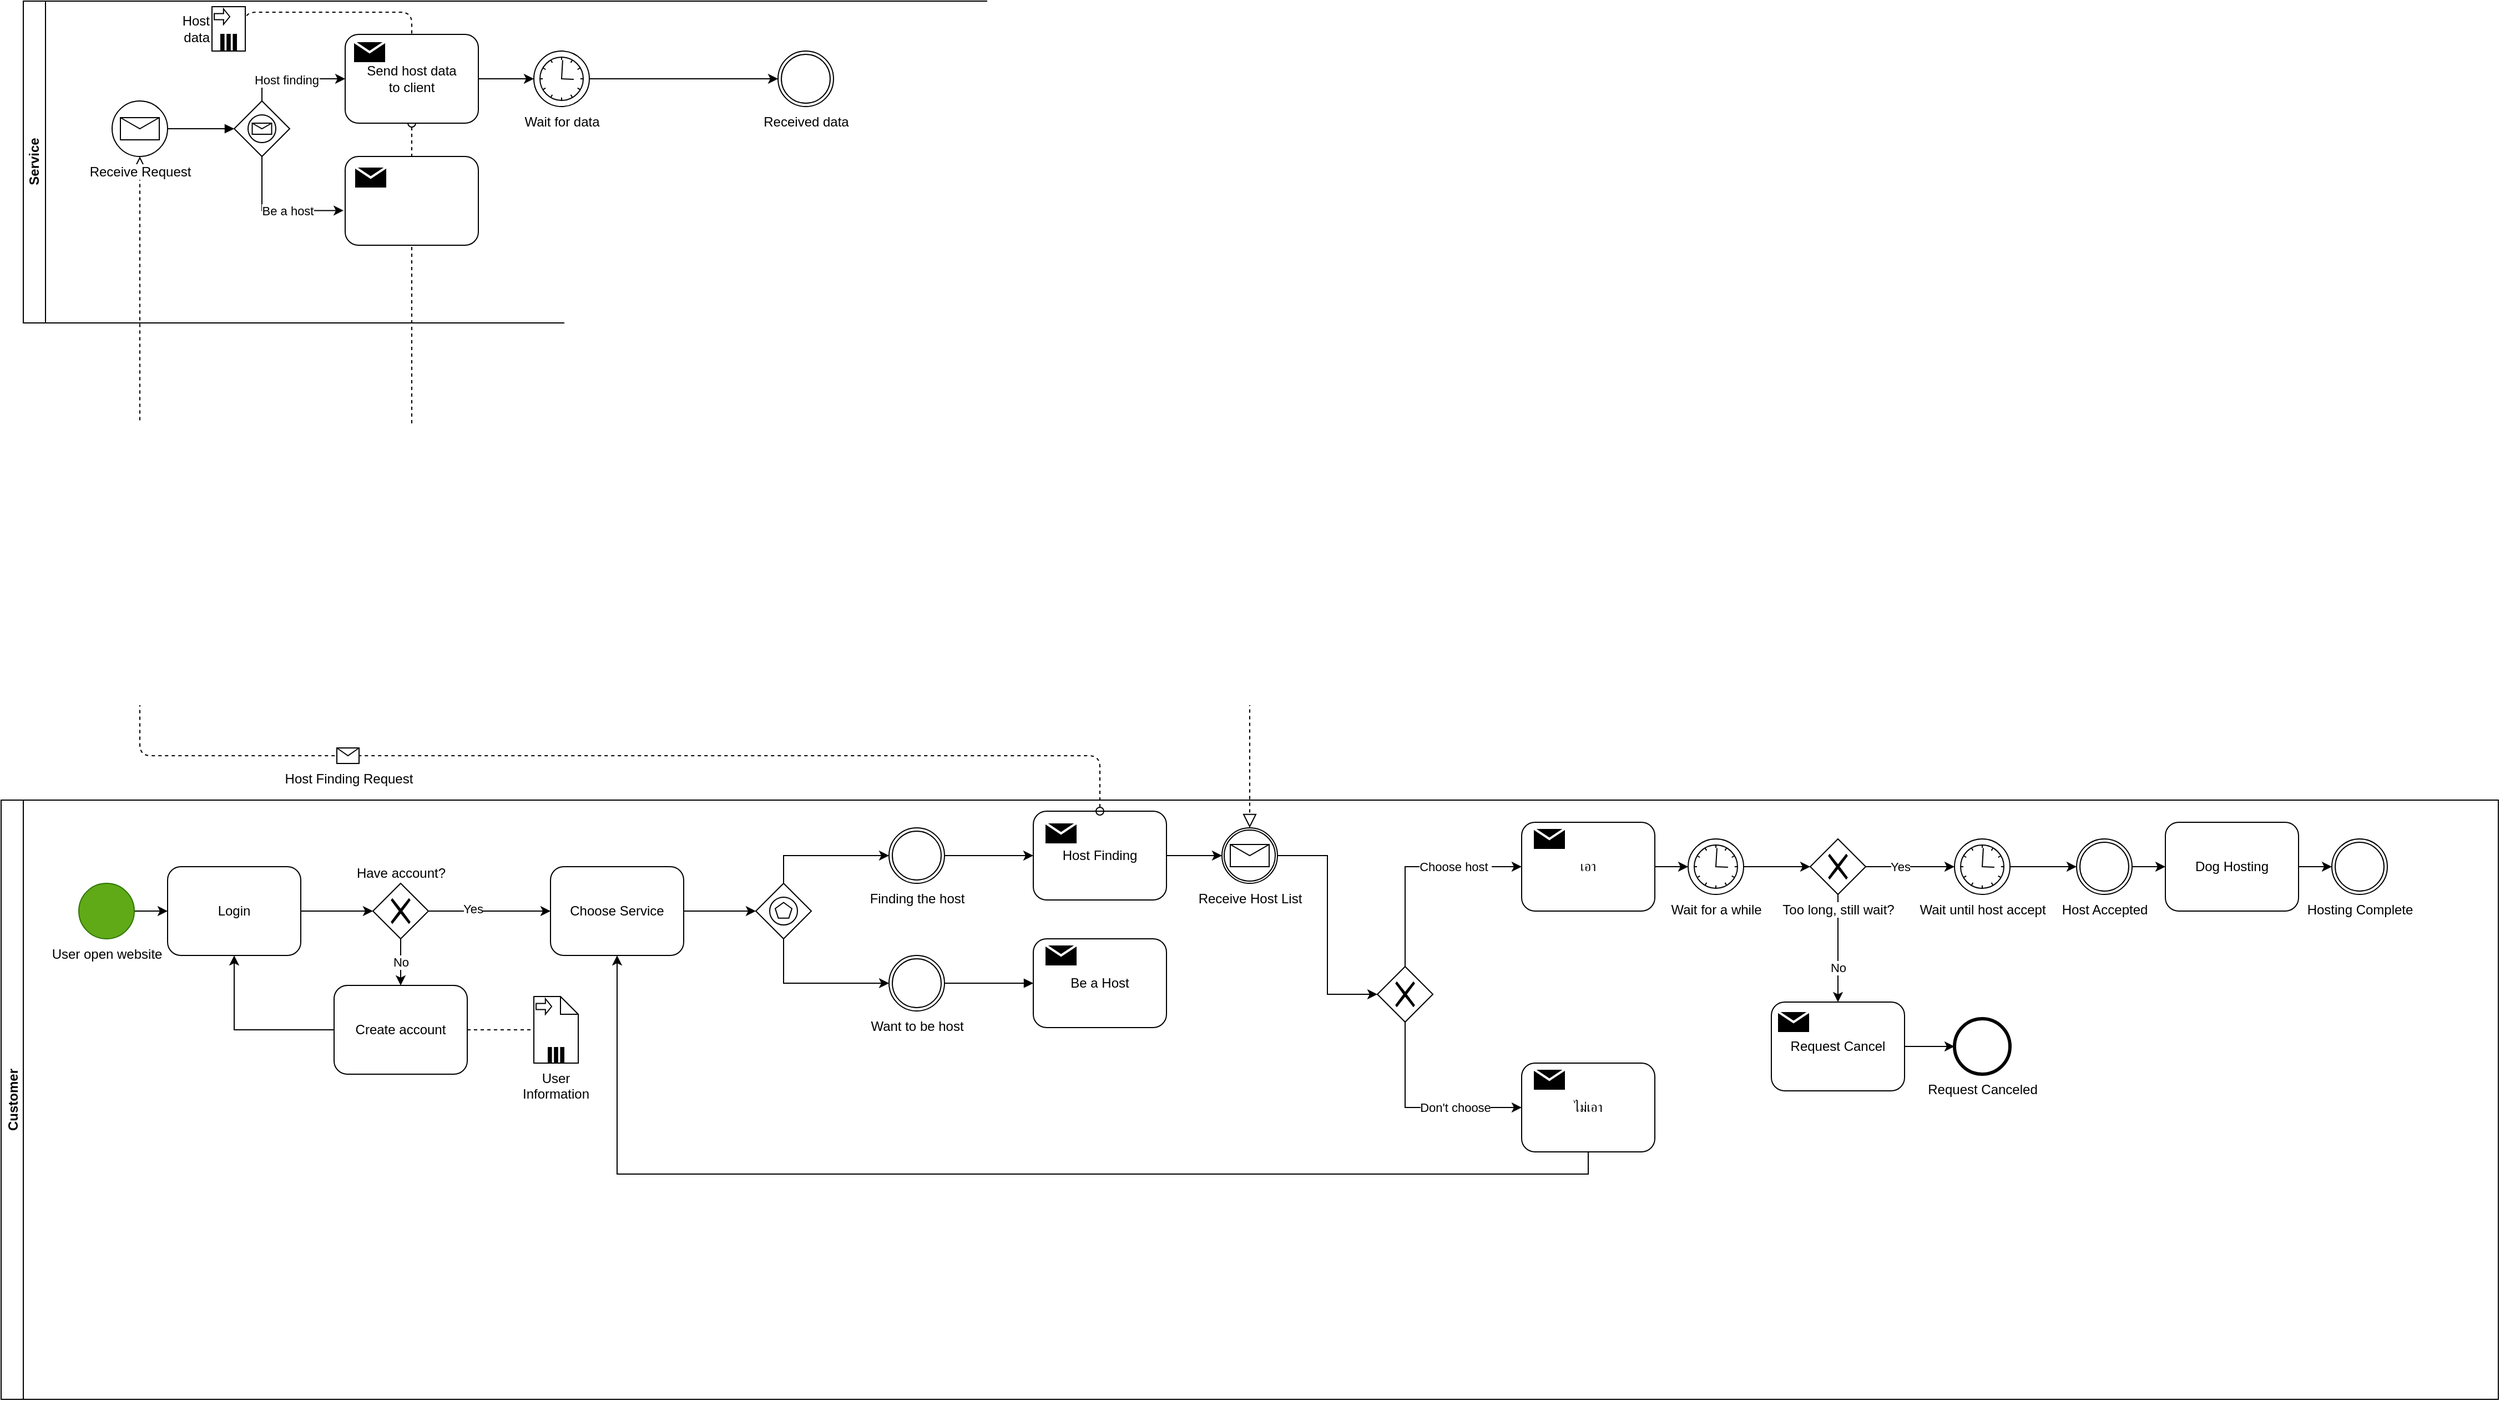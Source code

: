 <mxfile version="14.2.9" type="github">
  <diagram id="IrETMiKT1PBol7SlZVVF" name="Page-1">
    <mxGraphModel dx="4120" dy="3524" grid="1" gridSize="10" guides="1" tooltips="1" connect="1" arrows="1" fold="1" page="1" pageScale="1" pageWidth="2336" pageHeight="1654" math="0" shadow="0">
      <root>
        <mxCell id="0" />
        <mxCell id="1" parent="0" />
        <mxCell id="6" value="Customer" style="swimlane;startSize=20;horizontal=0;labelPosition=center;verticalLabelPosition=middle;align=center;verticalAlign=middle;" parent="1" vertex="1">
          <mxGeometry x="30" y="-10" width="2250" height="540" as="geometry" />
        </mxCell>
        <mxCell id="16" style="edgeStyle=orthogonalEdgeStyle;rounded=0;orthogonalLoop=1;jettySize=auto;html=1;entryX=0;entryY=0.5;entryDx=0;entryDy=0;" parent="6" source="7" target="15" edge="1">
          <mxGeometry relative="1" as="geometry" />
        </mxCell>
        <mxCell id="7" value="&lt;span style=&quot;&quot;&gt;User open website&lt;/span&gt;" style="shape=mxgraph.bpmn.shape;html=1;verticalLabelPosition=bottom;labelBackgroundColor=#FFFFFF;verticalAlign=top;align=center;perimeter=ellipsePerimeter;outlineConnect=0;outline=standard;symbol=general;fillColor=#60a917;strokeColor=#2D7600;" parent="6" vertex="1">
          <mxGeometry x="70" y="75" width="50" height="50" as="geometry" />
        </mxCell>
        <mxCell id="8" value="&lt;span style=&quot;&quot;&gt;Have account?&lt;/span&gt;" style="shape=mxgraph.bpmn.shape;html=1;verticalLabelPosition=top;labelBackgroundColor=#FFFFFF;verticalAlign=bottom;align=center;perimeter=rhombusPerimeter;background=gateway;outlineConnect=0;outline=none;symbol=exclusiveGw;labelPosition=center;" parent="6" vertex="1">
          <mxGeometry x="335" y="75" width="50" height="50" as="geometry" />
        </mxCell>
        <mxCell id="18" style="edgeStyle=orthogonalEdgeStyle;rounded=0;orthogonalLoop=1;jettySize=auto;html=1;entryX=0.5;entryY=1;entryDx=0;entryDy=0;" parent="6" source="10" target="15" edge="1">
          <mxGeometry relative="1" as="geometry" />
        </mxCell>
        <mxCell id="10" value="Create account" style="shape=ext;rounded=1;html=1;whiteSpace=wrap;labelBackgroundColor=#FFFFFF;" parent="6" vertex="1">
          <mxGeometry x="300" y="167" width="120" height="80" as="geometry" />
        </mxCell>
        <mxCell id="45" style="edgeStyle=orthogonalEdgeStyle;rounded=0;orthogonalLoop=1;jettySize=auto;html=1;entryX=0;entryY=0.5;entryDx=0;entryDy=0;" parent="6" source="14" target="46" edge="1">
          <mxGeometry relative="1" as="geometry">
            <mxPoint x="670" y="100" as="targetPoint" />
          </mxGeometry>
        </mxCell>
        <mxCell id="14" value="Choose Service" style="shape=ext;rounded=1;html=1;whiteSpace=wrap;labelBackgroundColor=#FFFFFF;" parent="6" vertex="1">
          <mxGeometry x="495" y="60" width="120" height="80" as="geometry" />
        </mxCell>
        <mxCell id="12" style="edgeStyle=orthogonalEdgeStyle;rounded=0;orthogonalLoop=1;jettySize=auto;html=1;exitX=1;exitY=0.5;exitDx=0;exitDy=0;entryX=0;entryY=0.5;entryDx=0;entryDy=0;" parent="6" source="8" target="14" edge="1">
          <mxGeometry relative="1" as="geometry">
            <mxPoint x="385" y="90.167" as="targetPoint" />
          </mxGeometry>
        </mxCell>
        <mxCell id="13" value="Yes" style="edgeLabel;html=1;align=center;verticalAlign=middle;resizable=0;points=[];" parent="12" vertex="1" connectable="0">
          <mxGeometry x="-0.277" y="2" relative="1" as="geometry">
            <mxPoint as="offset" />
          </mxGeometry>
        </mxCell>
        <mxCell id="9" value="No" style="edgeStyle=orthogonalEdgeStyle;rounded=0;orthogonalLoop=1;jettySize=auto;html=1;exitX=0.5;exitY=1;exitDx=0;exitDy=0;entryX=0.5;entryY=0;entryDx=0;entryDy=0;" parent="6" source="8" target="10" edge="1">
          <mxGeometry relative="1" as="geometry">
            <mxPoint x="280" y="170" as="targetPoint" />
          </mxGeometry>
        </mxCell>
        <mxCell id="17" style="edgeStyle=orthogonalEdgeStyle;rounded=0;orthogonalLoop=1;jettySize=auto;html=1;entryX=0;entryY=0.5;entryDx=0;entryDy=0;" parent="6" source="15" target="8" edge="1">
          <mxGeometry relative="1" as="geometry" />
        </mxCell>
        <mxCell id="15" value="Login" style="shape=ext;rounded=1;html=1;whiteSpace=wrap;" parent="6" vertex="1">
          <mxGeometry x="150" y="60" width="120" height="80" as="geometry" />
        </mxCell>
        <mxCell id="36" value="User Information" style="shape=note;whiteSpace=wrap;size=16;html=1;dropTarget=0;labelPosition=center;verticalLabelPosition=bottom;align=center;verticalAlign=top;" parent="6" vertex="1">
          <mxGeometry x="480" y="177" width="40" height="60" as="geometry" />
        </mxCell>
        <mxCell id="37" value="" style="html=1;shape=singleArrow;arrowWidth=0.4;arrowSize=0.4;outlineConnect=0;" parent="36" vertex="1">
          <mxGeometry width="14" height="14" relative="1" as="geometry">
            <mxPoint x="2" y="2" as="offset" />
          </mxGeometry>
        </mxCell>
        <mxCell id="38" value="" style="html=1;whiteSpace=wrap;shape=parallelMarker;outlineConnect=0;" parent="36" vertex="1">
          <mxGeometry x="0.5" y="1" width="14" height="14" relative="1" as="geometry">
            <mxPoint x="-7" y="-14" as="offset" />
          </mxGeometry>
        </mxCell>
        <mxCell id="42" value="" style="edgeStyle=elbowEdgeStyle;html=1;endArrow=none;elbow=vertical;dashed=1;exitX=1;exitY=0.5;exitDx=0;exitDy=0;entryX=0;entryY=0.5;entryDx=0;entryDy=0;entryPerimeter=0;" parent="6" source="10" target="36" edge="1">
          <mxGeometry width="160" relative="1" as="geometry">
            <mxPoint x="560" y="206.0" as="sourcePoint" />
            <mxPoint x="635" y="208.0" as="targetPoint" />
          </mxGeometry>
        </mxCell>
        <mxCell id="51" style="edgeStyle=orthogonalEdgeStyle;rounded=0;orthogonalLoop=1;jettySize=auto;html=1;entryX=0;entryY=0.5;entryDx=0;entryDy=0;" parent="6" source="46" target="48" edge="1">
          <mxGeometry relative="1" as="geometry">
            <Array as="points">
              <mxPoint x="705" y="165" />
            </Array>
          </mxGeometry>
        </mxCell>
        <mxCell id="46" value="" style="shape=mxgraph.bpmn.shape;html=1;verticalLabelPosition=bottom;labelBackgroundColor=#ffffff;verticalAlign=top;align=center;perimeter=rhombusPerimeter;background=gateway;outlineConnect=0;outline=standard;symbol=multiple;" parent="6" vertex="1">
          <mxGeometry x="680" y="75" width="50" height="50" as="geometry" />
        </mxCell>
        <mxCell id="55" style="edgeStyle=orthogonalEdgeStyle;rounded=0;orthogonalLoop=1;jettySize=auto;html=1;exitX=1;exitY=0.5;exitDx=0;exitDy=0;entryX=0;entryY=0.5;entryDx=0;entryDy=0;" parent="6" source="47" target="54" edge="1">
          <mxGeometry relative="1" as="geometry" />
        </mxCell>
        <mxCell id="47" value="&lt;span style=&quot;&quot;&gt;Finding the host&lt;/span&gt;" style="shape=mxgraph.bpmn.shape;html=1;verticalLabelPosition=bottom;labelBackgroundColor=#FFFFFF;verticalAlign=top;align=center;perimeter=ellipsePerimeter;outlineConnect=0;outline=throwing;symbol=general;" parent="6" vertex="1">
          <mxGeometry x="800" y="25" width="50" height="50" as="geometry" />
        </mxCell>
        <mxCell id="48" value="&lt;span style=&quot;&quot;&gt;Want to be host&lt;/span&gt;" style="shape=mxgraph.bpmn.shape;html=1;verticalLabelPosition=bottom;labelBackgroundColor=#FFFFFF;verticalAlign=top;align=center;perimeter=ellipsePerimeter;outlineConnect=0;outline=throwing;symbol=general;" parent="6" vertex="1">
          <mxGeometry x="800" y="140" width="50" height="50" as="geometry" />
        </mxCell>
        <mxCell id="50" style="edgeStyle=orthogonalEdgeStyle;rounded=0;orthogonalLoop=1;jettySize=auto;html=1;exitX=0.5;exitY=0;exitDx=0;exitDy=0;entryX=0;entryY=0.5;entryDx=0;entryDy=0;" parent="6" source="46" target="47" edge="1">
          <mxGeometry relative="1" as="geometry">
            <mxPoint x="750" y="50" as="targetPoint" />
          </mxGeometry>
        </mxCell>
        <mxCell id="T-1_7jK3bNMxZLInZrGx-74" style="edgeStyle=orthogonalEdgeStyle;rounded=0;orthogonalLoop=1;jettySize=auto;html=1;exitX=1;exitY=0.5;exitDx=0;exitDy=0;entryX=0;entryY=0.5;entryDx=0;entryDy=0;" parent="6" source="54" target="T-1_7jK3bNMxZLInZrGx-72" edge="1">
          <mxGeometry relative="1" as="geometry" />
        </mxCell>
        <mxCell id="54" value="Host Finding" style="shape=ext;rounded=1;html=1;whiteSpace=wrap;labelBackgroundColor=#FFFFFF;" parent="6" vertex="1">
          <mxGeometry x="930" y="10" width="120" height="80" as="geometry" />
        </mxCell>
        <mxCell id="61" value="Be a Host" style="shape=ext;rounded=1;html=1;whiteSpace=wrap;labelBackgroundColor=#FFFFFF;" parent="6" vertex="1">
          <mxGeometry x="930" y="125" width="120" height="80" as="geometry" />
        </mxCell>
        <mxCell id="60" style="edgeStyle=none;orthogonalLoop=1;jettySize=auto;html=1;endArrow=block;endFill=1;endSize=6;entryX=0;entryY=0.5;entryDx=0;entryDy=0;" parent="6" source="48" target="61" edge="1">
          <mxGeometry relative="1" as="geometry">
            <mxPoint x="920" y="165" as="targetPoint" />
          </mxGeometry>
        </mxCell>
        <mxCell id="T-1_7jK3bNMxZLInZrGx-62" value="" style="shape=message;whiteSpace=wrap;html=1;outlineConnect=0;fillColor=#000000;strokeColor=#ffffff;strokeWidth=2;" parent="6" vertex="1">
          <mxGeometry x="940" y="20" width="30" height="20" as="geometry" />
        </mxCell>
        <mxCell id="T-1_7jK3bNMxZLInZrGx-63" style="edgeStyle=orthogonalEdgeStyle;rounded=0;orthogonalLoop=1;jettySize=auto;html=1;exitX=0.5;exitY=1;exitDx=0;exitDy=0;" parent="6" source="T-1_7jK3bNMxZLInZrGx-62" target="T-1_7jK3bNMxZLInZrGx-62" edge="1">
          <mxGeometry relative="1" as="geometry" />
        </mxCell>
        <mxCell id="T-1_7jK3bNMxZLInZrGx-64" value="" style="shape=message;whiteSpace=wrap;html=1;outlineConnect=0;fillColor=#000000;strokeColor=#ffffff;strokeWidth=2;" parent="6" vertex="1">
          <mxGeometry x="940" y="130" width="30" height="20" as="geometry" />
        </mxCell>
        <mxCell id="U3PMsX30JAEfUQWBjq2b-96" style="edgeStyle=orthogonalEdgeStyle;rounded=0;orthogonalLoop=1;jettySize=auto;html=1;exitX=1;exitY=0.5;exitDx=0;exitDy=0;entryX=0;entryY=0.5;entryDx=0;entryDy=0;" parent="6" source="T-1_7jK3bNMxZLInZrGx-72" target="U3PMsX30JAEfUQWBjq2b-121" edge="1">
          <mxGeometry relative="1" as="geometry">
            <mxPoint x="1240" y="175" as="targetPoint" />
          </mxGeometry>
        </mxCell>
        <mxCell id="T-1_7jK3bNMxZLInZrGx-72" value="Receive Host List" style="shape=mxgraph.bpmn.shape;html=1;verticalLabelPosition=bottom;labelBackgroundColor=#ffffff;verticalAlign=top;align=center;perimeter=ellipsePerimeter;outlineConnect=0;outline=catching;symbol=message;" parent="6" vertex="1">
          <mxGeometry x="1100" y="25" width="50" height="50" as="geometry" />
        </mxCell>
        <mxCell id="U3PMsX30JAEfUQWBjq2b-110" value="เอา" style="shape=ext;rounded=1;html=1;whiteSpace=wrap;labelBackgroundColor=#FFFFFF;" parent="6" vertex="1">
          <mxGeometry x="1370" y="20" width="120" height="80" as="geometry" />
        </mxCell>
        <mxCell id="U3PMsX30JAEfUQWBjq2b-111" value="" style="shape=message;whiteSpace=wrap;html=1;outlineConnect=0;fillColor=#000000;strokeColor=#ffffff;strokeWidth=2;" parent="6" vertex="1">
          <mxGeometry x="1380" y="25" width="30" height="20" as="geometry" />
        </mxCell>
        <mxCell id="U3PMsX30JAEfUQWBjq2b-103" style="edgeStyle=orthogonalEdgeStyle;rounded=0;orthogonalLoop=1;jettySize=auto;html=1;entryX=0;entryY=0.5;entryDx=0;entryDy=0;exitX=0.5;exitY=0;exitDx=0;exitDy=0;" parent="6" source="U3PMsX30JAEfUQWBjq2b-121" target="U3PMsX30JAEfUQWBjq2b-110" edge="1">
          <mxGeometry relative="1" as="geometry">
            <mxPoint x="1265" y="210" as="targetPoint" />
            <mxPoint x="1265" y="150" as="sourcePoint" />
          </mxGeometry>
        </mxCell>
        <mxCell id="U3PMsX30JAEfUQWBjq2b-119" value="Choose host&amp;nbsp;" style="edgeLabel;html=1;align=center;verticalAlign=middle;resizable=0;points=[];" parent="U3PMsX30JAEfUQWBjq2b-103" vertex="1" connectable="0">
          <mxGeometry x="0.383" relative="1" as="geometry">
            <mxPoint as="offset" />
          </mxGeometry>
        </mxCell>
        <mxCell id="U3PMsX30JAEfUQWBjq2b-128" style="edgeStyle=orthogonalEdgeStyle;rounded=0;orthogonalLoop=1;jettySize=auto;html=1;exitX=0.5;exitY=1;exitDx=0;exitDy=0;entryX=0.5;entryY=1;entryDx=0;entryDy=0;" edge="1" parent="6" source="U3PMsX30JAEfUQWBjq2b-112" target="14">
          <mxGeometry relative="1" as="geometry" />
        </mxCell>
        <mxCell id="U3PMsX30JAEfUQWBjq2b-112" value="ไม่เอา" style="shape=ext;rounded=1;html=1;whiteSpace=wrap;labelBackgroundColor=#FFFFFF;" parent="6" vertex="1">
          <mxGeometry x="1370" y="237" width="120" height="80" as="geometry" />
        </mxCell>
        <mxCell id="U3PMsX30JAEfUQWBjq2b-113" value="" style="shape=message;whiteSpace=wrap;html=1;outlineConnect=0;fillColor=#000000;strokeColor=#ffffff;strokeWidth=2;" parent="6" vertex="1">
          <mxGeometry x="1380" y="242" width="30" height="20" as="geometry" />
        </mxCell>
        <mxCell id="U3PMsX30JAEfUQWBjq2b-122" style="edgeStyle=orthogonalEdgeStyle;rounded=0;orthogonalLoop=1;jettySize=auto;html=1;exitX=0.5;exitY=1;exitDx=0;exitDy=0;entryX=0;entryY=0.5;entryDx=0;entryDy=0;" edge="1" parent="6" source="U3PMsX30JAEfUQWBjq2b-121" target="U3PMsX30JAEfUQWBjq2b-112">
          <mxGeometry relative="1" as="geometry" />
        </mxCell>
        <mxCell id="U3PMsX30JAEfUQWBjq2b-123" value="Don&#39;t choose" style="edgeLabel;html=1;align=center;verticalAlign=middle;resizable=0;points=[];" connectable="0" vertex="1" parent="U3PMsX30JAEfUQWBjq2b-122">
          <mxGeometry x="0.228" relative="1" as="geometry">
            <mxPoint x="10" as="offset" />
          </mxGeometry>
        </mxCell>
        <mxCell id="U3PMsX30JAEfUQWBjq2b-121" value="" style="shape=mxgraph.bpmn.shape;html=1;verticalLabelPosition=bottom;labelBackgroundColor=#ffffff;verticalAlign=top;align=center;perimeter=rhombusPerimeter;background=gateway;outlineConnect=0;outline=none;symbol=exclusiveGw;" vertex="1" parent="6">
          <mxGeometry x="1240" y="150" width="50" height="50" as="geometry" />
        </mxCell>
        <mxCell id="U3PMsX30JAEfUQWBjq2b-131" style="edgeStyle=orthogonalEdgeStyle;rounded=0;orthogonalLoop=1;jettySize=auto;html=1;exitX=1;exitY=0.5;exitDx=0;exitDy=0;entryX=0;entryY=0.5;entryDx=0;entryDy=0;" edge="1" parent="6" source="U3PMsX30JAEfUQWBjq2b-129" target="U3PMsX30JAEfUQWBjq2b-130">
          <mxGeometry relative="1" as="geometry" />
        </mxCell>
        <mxCell id="U3PMsX30JAEfUQWBjq2b-129" value="Wait for a while" style="shape=mxgraph.bpmn.shape;html=1;verticalLabelPosition=bottom;labelBackgroundColor=#ffffff;verticalAlign=top;align=center;perimeter=ellipsePerimeter;outlineConnect=0;outline=eventInt;symbol=timer;" vertex="1" parent="6">
          <mxGeometry x="1520" y="35" width="50" height="50" as="geometry" />
        </mxCell>
        <mxCell id="U3PMsX30JAEfUQWBjq2b-135" style="edgeStyle=orthogonalEdgeStyle;rounded=0;orthogonalLoop=1;jettySize=auto;html=1;entryX=0;entryY=0.5;entryDx=0;entryDy=0;" edge="1" parent="6" source="U3PMsX30JAEfUQWBjq2b-130" target="h3d5h09bkvbN1Yg0jdXW-66">
          <mxGeometry relative="1" as="geometry">
            <Array as="points" />
            <mxPoint x="1800" y="60" as="targetPoint" />
          </mxGeometry>
        </mxCell>
        <mxCell id="U3PMsX30JAEfUQWBjq2b-138" value="Yes" style="edgeLabel;html=1;align=center;verticalAlign=middle;resizable=0;points=[];" connectable="0" vertex="1" parent="U3PMsX30JAEfUQWBjq2b-135">
          <mxGeometry x="-0.223" y="-1" relative="1" as="geometry">
            <mxPoint y="-1.03" as="offset" />
          </mxGeometry>
        </mxCell>
        <mxCell id="U3PMsX30JAEfUQWBjq2b-137" style="edgeStyle=orthogonalEdgeStyle;rounded=0;orthogonalLoop=1;jettySize=auto;html=1;entryX=0.5;entryY=0;entryDx=0;entryDy=0;exitX=0.5;exitY=1;exitDx=0;exitDy=0;" edge="1" parent="6" source="U3PMsX30JAEfUQWBjq2b-130" target="U3PMsX30JAEfUQWBjq2b-136">
          <mxGeometry relative="1" as="geometry" />
        </mxCell>
        <mxCell id="U3PMsX30JAEfUQWBjq2b-139" value="No" style="edgeLabel;html=1;align=center;verticalAlign=middle;resizable=0;points=[];" connectable="0" vertex="1" parent="U3PMsX30JAEfUQWBjq2b-137">
          <mxGeometry x="-0.229" y="2" relative="1" as="geometry">
            <mxPoint x="-2" y="28" as="offset" />
          </mxGeometry>
        </mxCell>
        <mxCell id="U3PMsX30JAEfUQWBjq2b-130" value="Too long, still wait?" style="shape=mxgraph.bpmn.shape;html=1;verticalLabelPosition=bottom;labelBackgroundColor=#ffffff;verticalAlign=top;align=center;perimeter=rhombusPerimeter;background=gateway;outlineConnect=0;outline=none;symbol=exclusiveGw;" vertex="1" parent="6">
          <mxGeometry x="1630" y="35" width="50" height="50" as="geometry" />
        </mxCell>
        <mxCell id="h3d5h09bkvbN1Yg0jdXW-64" style="edgeStyle=orthogonalEdgeStyle;rounded=0;orthogonalLoop=1;jettySize=auto;html=1;entryX=0;entryY=0.5;entryDx=0;entryDy=0;" edge="1" parent="6" source="U3PMsX30JAEfUQWBjq2b-136" target="h3d5h09bkvbN1Yg0jdXW-63">
          <mxGeometry relative="1" as="geometry" />
        </mxCell>
        <mxCell id="U3PMsX30JAEfUQWBjq2b-136" value="Request Cancel" style="shape=ext;rounded=1;html=1;whiteSpace=wrap;labelBackgroundColor=#FFFFFF;" vertex="1" parent="6">
          <mxGeometry x="1595" y="182" width="120" height="80" as="geometry" />
        </mxCell>
        <mxCell id="h3d5h09bkvbN1Yg0jdXW-63" value="Request Canceled" style="shape=mxgraph.bpmn.shape;html=1;verticalLabelPosition=bottom;labelBackgroundColor=#ffffff;verticalAlign=top;align=center;perimeter=ellipsePerimeter;outlineConnect=0;outline=end;symbol=general;" vertex="1" parent="6">
          <mxGeometry x="1760" y="197" width="50" height="50" as="geometry" />
        </mxCell>
        <mxCell id="h3d5h09bkvbN1Yg0jdXW-65" value="" style="shape=message;whiteSpace=wrap;html=1;outlineConnect=0;fillColor=#000000;strokeColor=#ffffff;strokeWidth=2;" vertex="1" parent="6">
          <mxGeometry x="1600" y="190" width="30" height="20" as="geometry" />
        </mxCell>
        <mxCell id="h3d5h09bkvbN1Yg0jdXW-67" style="edgeStyle=orthogonalEdgeStyle;rounded=0;orthogonalLoop=1;jettySize=auto;html=1;entryX=0;entryY=0.5;entryDx=0;entryDy=0;" edge="1" parent="6" source="h3d5h09bkvbN1Yg0jdXW-66" target="h3d5h09bkvbN1Yg0jdXW-68">
          <mxGeometry relative="1" as="geometry">
            <mxPoint x="1880" y="60" as="targetPoint" />
          </mxGeometry>
        </mxCell>
        <mxCell id="h3d5h09bkvbN1Yg0jdXW-66" value="Wait until host accept" style="shape=mxgraph.bpmn.shape;html=1;verticalLabelPosition=bottom;labelBackgroundColor=#ffffff;verticalAlign=top;align=center;perimeter=ellipsePerimeter;outlineConnect=0;outline=eventInt;symbol=timer;" vertex="1" parent="6">
          <mxGeometry x="1760" y="35" width="50" height="50" as="geometry" />
        </mxCell>
        <mxCell id="U3PMsX30JAEfUQWBjq2b-127" value="" style="edgeStyle=orthogonalEdgeStyle;rounded=0;orthogonalLoop=1;jettySize=auto;html=1;entryX=0;entryY=0.5;entryDx=0;entryDy=0;" edge="1" parent="6" source="U3PMsX30JAEfUQWBjq2b-110" target="U3PMsX30JAEfUQWBjq2b-129">
          <mxGeometry relative="1" as="geometry">
            <mxPoint x="1570" y="60" as="targetPoint" />
          </mxGeometry>
        </mxCell>
        <mxCell id="h3d5h09bkvbN1Yg0jdXW-74" style="edgeStyle=orthogonalEdgeStyle;rounded=0;orthogonalLoop=1;jettySize=auto;html=1;entryX=0;entryY=0.5;entryDx=0;entryDy=0;" edge="1" parent="6" source="h3d5h09bkvbN1Yg0jdXW-68" target="h3d5h09bkvbN1Yg0jdXW-69">
          <mxGeometry relative="1" as="geometry" />
        </mxCell>
        <mxCell id="h3d5h09bkvbN1Yg0jdXW-68" value="Host Accepted" style="shape=mxgraph.bpmn.shape;html=1;verticalLabelPosition=bottom;labelBackgroundColor=#ffffff;verticalAlign=top;align=center;perimeter=ellipsePerimeter;outlineConnect=0;outline=throwing;symbol=general;" vertex="1" parent="6">
          <mxGeometry x="1870" y="35" width="50" height="50" as="geometry" />
        </mxCell>
        <mxCell id="h3d5h09bkvbN1Yg0jdXW-73" style="edgeStyle=orthogonalEdgeStyle;rounded=0;orthogonalLoop=1;jettySize=auto;html=1;entryX=0;entryY=0.5;entryDx=0;entryDy=0;" edge="1" parent="6" source="h3d5h09bkvbN1Yg0jdXW-69" target="h3d5h09bkvbN1Yg0jdXW-71">
          <mxGeometry relative="1" as="geometry" />
        </mxCell>
        <mxCell id="h3d5h09bkvbN1Yg0jdXW-69" value="Dog Hosting" style="shape=ext;rounded=1;html=1;whiteSpace=wrap;" vertex="1" parent="6">
          <mxGeometry x="1950" y="20" width="120" height="80" as="geometry" />
        </mxCell>
        <mxCell id="h3d5h09bkvbN1Yg0jdXW-71" value="Hosting Complete" style="shape=mxgraph.bpmn.shape;html=1;verticalLabelPosition=bottom;labelBackgroundColor=#ffffff;verticalAlign=top;align=center;perimeter=ellipsePerimeter;outlineConnect=0;outline=throwing;symbol=general;" vertex="1" parent="6">
          <mxGeometry x="2100" y="35" width="50" height="50" as="geometry" />
        </mxCell>
        <mxCell id="T-1_7jK3bNMxZLInZrGx-77" value="" style="startArrow=oval;startFill=0;startSize=7;endArrow=block;endFill=0;endSize=10;dashed=1;html=1;exitX=0.5;exitY=0;exitDx=0;exitDy=0;entryX=0.5;entryY=1;entryDx=0;entryDy=0;labelPosition=center;verticalLabelPosition=bottom;align=center;verticalAlign=top;" parent="1" source="54" target="25" edge="1">
          <mxGeometry relative="1" as="geometry">
            <mxPoint x="1100" y="580" as="sourcePoint" />
            <mxPoint x="580" y="480" as="targetPoint" />
            <Array as="points">
              <mxPoint x="1020" y="-50" />
              <mxPoint x="155" y="-50" />
            </Array>
          </mxGeometry>
        </mxCell>
        <mxCell id="T-1_7jK3bNMxZLInZrGx-78" value="Host Finding Request" style="shape=message;html=1;outlineConnect=0;labelPosition=center;verticalLabelPosition=bottom;align=center;verticalAlign=top;" parent="T-1_7jK3bNMxZLInZrGx-77" vertex="1">
          <mxGeometry width="20" height="14" relative="1" as="geometry">
            <mxPoint x="-10" y="-7" as="offset" />
          </mxGeometry>
        </mxCell>
        <mxCell id="195McSU9WJfHkvbfgUNv-107" value="" style="startArrow=oval;startFill=0;startSize=7;endArrow=block;endFill=0;endSize=10;dashed=1;html=1;fontColor=#000000;exitX=0.5;exitY=1;exitDx=0;exitDy=0;entryX=0.5;entryY=0;entryDx=0;entryDy=0;" parent="1" source="195McSU9WJfHkvbfgUNv-89" target="T-1_7jK3bNMxZLInZrGx-72" edge="1">
          <mxGeometry width="100" relative="1" as="geometry">
            <mxPoint x="510" y="-240" as="sourcePoint" />
            <mxPoint x="1160" y="-20" as="targetPoint" />
            <Array as="points">
              <mxPoint x="400" y="-250" />
              <mxPoint x="510" y="-250" />
              <mxPoint x="1155" y="-250" />
            </Array>
          </mxGeometry>
        </mxCell>
        <mxCell id="4" value="Service" style="swimlane;html=1;startSize=20;horizontal=0;" parent="1" vertex="1">
          <mxGeometry x="50" y="-730" width="1460" height="290" as="geometry" />
        </mxCell>
        <mxCell id="25" value="Receive Request" style="shape=mxgraph.bpmn.shape;html=1;verticalLabelPosition=bottom;labelBackgroundColor=#FFFFFF;verticalAlign=top;align=center;perimeter=ellipsePerimeter;outlineConnect=0;outline=standard;symbol=message;" parent="4" vertex="1">
          <mxGeometry x="80" y="90" width="50" height="50" as="geometry" />
        </mxCell>
        <mxCell id="195McSU9WJfHkvbfgUNv-91" style="edgeStyle=orthogonalEdgeStyle;rounded=0;orthogonalLoop=1;jettySize=auto;html=1;exitX=0.5;exitY=0;exitDx=0;exitDy=0;entryX=0;entryY=0.5;entryDx=0;entryDy=0;fontColor=#000000;" parent="4" source="56" target="195McSU9WJfHkvbfgUNv-89" edge="1">
          <mxGeometry relative="1" as="geometry" />
        </mxCell>
        <mxCell id="195McSU9WJfHkvbfgUNv-95" value="Host finding" style="edgeLabel;html=1;align=center;verticalAlign=middle;resizable=0;points=[];fontColor=#000000;" parent="195McSU9WJfHkvbfgUNv-91" connectable="0" vertex="1">
          <mxGeometry x="-0.128" y="-1" relative="1" as="geometry">
            <mxPoint as="offset" />
          </mxGeometry>
        </mxCell>
        <mxCell id="195McSU9WJfHkvbfgUNv-92" style="edgeStyle=orthogonalEdgeStyle;rounded=0;orthogonalLoop=1;jettySize=auto;html=1;exitX=0.5;exitY=1;exitDx=0;exitDy=0;entryX=-0.012;entryY=0.609;entryDx=0;entryDy=0;entryPerimeter=0;fontColor=#000000;" parent="4" source="56" target="195McSU9WJfHkvbfgUNv-90" edge="1">
          <mxGeometry relative="1" as="geometry" />
        </mxCell>
        <mxCell id="195McSU9WJfHkvbfgUNv-96" value="Be a host" style="edgeLabel;html=1;align=center;verticalAlign=middle;resizable=0;points=[];fontColor=#000000;" parent="195McSU9WJfHkvbfgUNv-92" connectable="0" vertex="1">
          <mxGeometry x="0.163" relative="1" as="geometry">
            <mxPoint as="offset" />
          </mxGeometry>
        </mxCell>
        <mxCell id="56" value="" style="shape=mxgraph.bpmn.shape;html=1;verticalLabelPosition=bottom;labelBackgroundColor=#ffffff;verticalAlign=top;align=center;perimeter=rhombusPerimeter;background=gateway;outlineConnect=0;outline=standard;symbol=message;" parent="4" vertex="1">
          <mxGeometry x="190" y="90" width="50" height="50" as="geometry" />
        </mxCell>
        <mxCell id="59" value="" style="endArrow=block;endFill=1;endSize=6;html=1;exitX=1;exitY=0.5;exitDx=0;exitDy=0;entryX=0;entryY=0.5;entryDx=0;entryDy=0;" parent="4" source="25" target="56" edge="1">
          <mxGeometry width="100" relative="1" as="geometry">
            <mxPoint x="140" y="114.71" as="sourcePoint" />
            <mxPoint x="180" y="114.71" as="targetPoint" />
          </mxGeometry>
        </mxCell>
        <mxCell id="195McSU9WJfHkvbfgUNv-113" style="edgeStyle=orthogonalEdgeStyle;rounded=0;orthogonalLoop=1;jettySize=auto;html=1;exitX=1;exitY=0.5;exitDx=0;exitDy=0;entryX=0;entryY=0.5;entryDx=0;entryDy=0;fontColor=#000000;" edge="1" parent="4" source="195McSU9WJfHkvbfgUNv-89" target="195McSU9WJfHkvbfgUNv-112">
          <mxGeometry relative="1" as="geometry" />
        </mxCell>
        <mxCell id="195McSU9WJfHkvbfgUNv-89" value="Send host data&lt;br&gt;to client" style="shape=ext;rounded=1;html=1;whiteSpace=wrap;labelBackgroundColor=#FFFFFF;fontColor=#000000;" parent="4" vertex="1">
          <mxGeometry x="290" y="30" width="120" height="80" as="geometry" />
        </mxCell>
        <mxCell id="195McSU9WJfHkvbfgUNv-90" value="" style="shape=ext;rounded=1;html=1;whiteSpace=wrap;labelBackgroundColor=#FFFFFF;fontColor=#000000;" parent="4" vertex="1">
          <mxGeometry x="290" y="140" width="120" height="80" as="geometry" />
        </mxCell>
        <mxCell id="195McSU9WJfHkvbfgUNv-93" value="" style="shape=message;whiteSpace=wrap;html=1;outlineConnect=0;fillColor=#000000;strokeColor=#ffffff;strokeWidth=2;labelBackgroundColor=#FFFFFF;fontColor=#000000;" parent="4" vertex="1">
          <mxGeometry x="297" y="36" width="30" height="20" as="geometry" />
        </mxCell>
        <mxCell id="195McSU9WJfHkvbfgUNv-94" value="" style="shape=message;whiteSpace=wrap;html=1;outlineConnect=0;fillColor=#000000;strokeColor=#ffffff;strokeWidth=2;labelBackgroundColor=#FFFFFF;fontColor=#000000;" parent="4" vertex="1">
          <mxGeometry x="298" y="149" width="30" height="20" as="geometry" />
        </mxCell>
        <mxCell id="195McSU9WJfHkvbfgUNv-115" style="edgeStyle=orthogonalEdgeStyle;rounded=0;orthogonalLoop=1;jettySize=auto;html=1;exitX=1;exitY=0.5;exitDx=0;exitDy=0;entryX=0;entryY=0.5;entryDx=0;entryDy=0;fontColor=#000000;" edge="1" parent="4" source="195McSU9WJfHkvbfgUNv-112" target="195McSU9WJfHkvbfgUNv-114">
          <mxGeometry relative="1" as="geometry" />
        </mxCell>
        <mxCell id="195McSU9WJfHkvbfgUNv-112" value="Wait for data" style="shape=mxgraph.bpmn.shape;html=1;verticalLabelPosition=bottom;labelBackgroundColor=#ffffff;verticalAlign=top;align=center;perimeter=ellipsePerimeter;outlineConnect=0;outline=standard;symbol=timer;fontColor=#000000;" vertex="1" parent="4">
          <mxGeometry x="460" y="45" width="50" height="50" as="geometry" />
        </mxCell>
        <mxCell id="195McSU9WJfHkvbfgUNv-114" value="Received data" style="shape=mxgraph.bpmn.shape;html=1;verticalLabelPosition=bottom;labelBackgroundColor=#ffffff;verticalAlign=top;align=center;perimeter=ellipsePerimeter;outlineConnect=0;outline=throwing;symbol=general;fontColor=#000000;" vertex="1" parent="4">
          <mxGeometry x="680" y="45" width="50" height="50" as="geometry" />
        </mxCell>
        <mxCell id="195McSU9WJfHkvbfgUNv-102" value="Host data" style="shape=note;whiteSpace=wrap;size=0;html=1;dropTarget=0;labelBackgroundColor=#FFFFFF;fontColor=#000000;labelPosition=left;verticalLabelPosition=middle;align=right;verticalAlign=middle;" parent="4" vertex="1">
          <mxGeometry x="170" y="5" width="30" height="40" as="geometry" />
        </mxCell>
        <mxCell id="195McSU9WJfHkvbfgUNv-103" value="" style="html=1;shape=singleArrow;arrowWidth=0.4;arrowSize=0.4;outlineConnect=0;" parent="195McSU9WJfHkvbfgUNv-102" vertex="1">
          <mxGeometry width="14" height="14" relative="1" as="geometry">
            <mxPoint x="2" y="2" as="offset" />
          </mxGeometry>
        </mxCell>
        <mxCell id="195McSU9WJfHkvbfgUNv-104" value="" style="html=1;whiteSpace=wrap;shape=parallelMarker;outlineConnect=0;labelPosition=left;verticalLabelPosition=middle;align=right;verticalAlign=middle;" parent="195McSU9WJfHkvbfgUNv-102" vertex="1">
          <mxGeometry x="0.5" y="1" width="14" height="15" relative="1" as="geometry">
            <mxPoint x="-7" y="-15" as="offset" />
          </mxGeometry>
        </mxCell>
        <mxCell id="195McSU9WJfHkvbfgUNv-116" value="" style="edgeStyle=elbowEdgeStyle;html=1;endArrow=none;elbow=vertical;fontColor=#000000;exitX=0;exitY=0;exitDx=30;exitDy=20;exitPerimeter=0;entryX=0.5;entryY=0;entryDx=0;entryDy=0;dashed=1;" edge="1" parent="4" source="195McSU9WJfHkvbfgUNv-102" target="195McSU9WJfHkvbfgUNv-89">
          <mxGeometry width="160" relative="1" as="geometry">
            <mxPoint x="250" y="10" as="sourcePoint" />
            <mxPoint x="350" y="18" as="targetPoint" />
            <Array as="points">
              <mxPoint x="280" y="10" />
            </Array>
          </mxGeometry>
        </mxCell>
      </root>
    </mxGraphModel>
  </diagram>
</mxfile>
